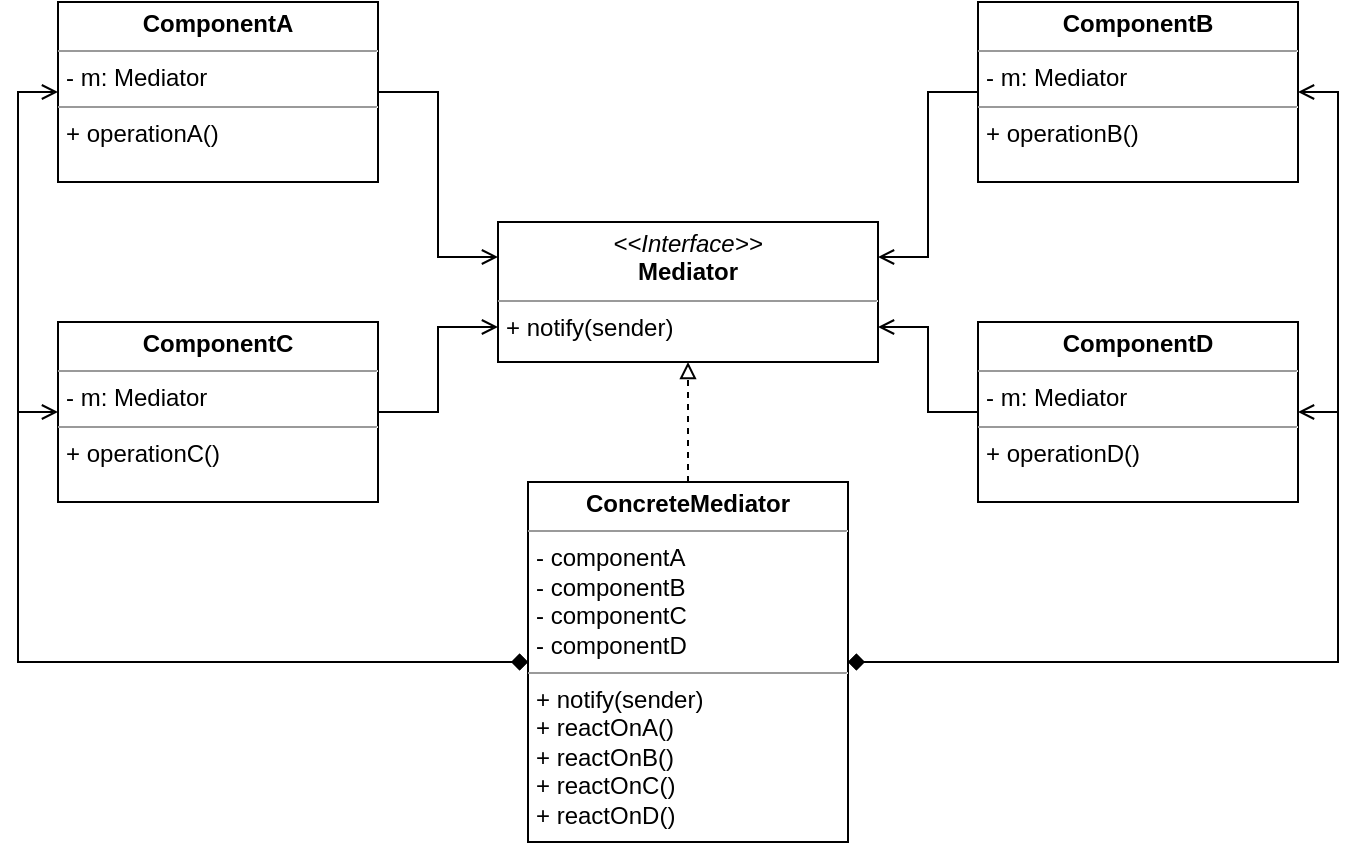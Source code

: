 <mxfile version="20.8.16" type="device"><diagram name="Page-1" id="ma5RPtQKauTeRmynk-ct"><mxGraphModel dx="474" dy="1947" grid="1" gridSize="10" guides="1" tooltips="1" connect="1" arrows="1" fold="1" page="1" pageScale="1" pageWidth="827" pageHeight="1169" math="0" shadow="0"><root><mxCell id="0"/><mxCell id="1" parent="0"/><mxCell id="C-F2G0m5rdn62sLFMbDL-9" style="edgeStyle=orthogonalEdgeStyle;rounded=0;orthogonalLoop=1;jettySize=auto;html=1;exitX=1;exitY=0.5;exitDx=0;exitDy=0;entryX=0;entryY=0.25;entryDx=0;entryDy=0;endArrow=open;endFill=0;" edge="1" parent="1" source="C-F2G0m5rdn62sLFMbDL-1" target="C-F2G0m5rdn62sLFMbDL-5"><mxGeometry relative="1" as="geometry"/></mxCell><mxCell id="C-F2G0m5rdn62sLFMbDL-1" value="&lt;p style=&quot;margin:0px;margin-top:4px;text-align:center;&quot;&gt;&lt;b&gt;ComponentA&lt;/b&gt;&lt;/p&gt;&lt;hr size=&quot;1&quot;&gt;&lt;p style=&quot;margin:0px;margin-left:4px;&quot;&gt;- m: Mediator&lt;/p&gt;&lt;hr size=&quot;1&quot;&gt;&lt;p style=&quot;margin:0px;margin-left:4px;&quot;&gt;+ operationA()&lt;/p&gt;" style="verticalAlign=top;align=left;overflow=fill;fontSize=12;fontFamily=Helvetica;html=1;" vertex="1" parent="1"><mxGeometry x="60" y="-70" width="160" height="90" as="geometry"/></mxCell><mxCell id="C-F2G0m5rdn62sLFMbDL-10" style="edgeStyle=orthogonalEdgeStyle;rounded=0;orthogonalLoop=1;jettySize=auto;html=1;exitX=1;exitY=0.5;exitDx=0;exitDy=0;entryX=0;entryY=0.75;entryDx=0;entryDy=0;endArrow=open;endFill=0;" edge="1" parent="1" source="C-F2G0m5rdn62sLFMbDL-2" target="C-F2G0m5rdn62sLFMbDL-5"><mxGeometry relative="1" as="geometry"/></mxCell><mxCell id="C-F2G0m5rdn62sLFMbDL-2" value="&lt;p style=&quot;margin:0px;margin-top:4px;text-align:center;&quot;&gt;&lt;b&gt;ComponentC&lt;/b&gt;&lt;/p&gt;&lt;hr size=&quot;1&quot;&gt;&lt;p style=&quot;margin:0px;margin-left:4px;&quot;&gt;- m: Mediator&lt;/p&gt;&lt;hr size=&quot;1&quot;&gt;&lt;p style=&quot;margin:0px;margin-left:4px;&quot;&gt;+ operationC()&lt;/p&gt;" style="verticalAlign=top;align=left;overflow=fill;fontSize=12;fontFamily=Helvetica;html=1;" vertex="1" parent="1"><mxGeometry x="60" y="90" width="160" height="90" as="geometry"/></mxCell><mxCell id="C-F2G0m5rdn62sLFMbDL-11" style="edgeStyle=orthogonalEdgeStyle;rounded=0;orthogonalLoop=1;jettySize=auto;html=1;exitX=0;exitY=0.5;exitDx=0;exitDy=0;entryX=1;entryY=0.25;entryDx=0;entryDy=0;endArrow=open;endFill=0;" edge="1" parent="1" source="C-F2G0m5rdn62sLFMbDL-3" target="C-F2G0m5rdn62sLFMbDL-5"><mxGeometry relative="1" as="geometry"/></mxCell><mxCell id="C-F2G0m5rdn62sLFMbDL-3" value="&lt;p style=&quot;margin:0px;margin-top:4px;text-align:center;&quot;&gt;&lt;b&gt;ComponentB&lt;/b&gt;&lt;/p&gt;&lt;hr size=&quot;1&quot;&gt;&lt;p style=&quot;margin:0px;margin-left:4px;&quot;&gt;- m: Mediator&lt;/p&gt;&lt;hr size=&quot;1&quot;&gt;&lt;p style=&quot;margin:0px;margin-left:4px;&quot;&gt;+ operationB()&lt;/p&gt;" style="verticalAlign=top;align=left;overflow=fill;fontSize=12;fontFamily=Helvetica;html=1;" vertex="1" parent="1"><mxGeometry x="520" y="-70" width="160" height="90" as="geometry"/></mxCell><mxCell id="C-F2G0m5rdn62sLFMbDL-12" style="edgeStyle=orthogonalEdgeStyle;rounded=0;orthogonalLoop=1;jettySize=auto;html=1;exitX=0;exitY=0.5;exitDx=0;exitDy=0;entryX=1;entryY=0.75;entryDx=0;entryDy=0;endArrow=open;endFill=0;" edge="1" parent="1" source="C-F2G0m5rdn62sLFMbDL-4" target="C-F2G0m5rdn62sLFMbDL-5"><mxGeometry relative="1" as="geometry"/></mxCell><mxCell id="C-F2G0m5rdn62sLFMbDL-4" value="&lt;p style=&quot;margin:0px;margin-top:4px;text-align:center;&quot;&gt;&lt;b&gt;ComponentD&lt;/b&gt;&lt;/p&gt;&lt;hr size=&quot;1&quot;&gt;&lt;p style=&quot;margin:0px;margin-left:4px;&quot;&gt;- m: Mediator&lt;/p&gt;&lt;hr size=&quot;1&quot;&gt;&lt;p style=&quot;margin:0px;margin-left:4px;&quot;&gt;+ operationD()&lt;/p&gt;" style="verticalAlign=top;align=left;overflow=fill;fontSize=12;fontFamily=Helvetica;html=1;" vertex="1" parent="1"><mxGeometry x="520" y="90" width="160" height="90" as="geometry"/></mxCell><mxCell id="C-F2G0m5rdn62sLFMbDL-5" value="&lt;p style=&quot;margin:0px;margin-top:4px;text-align:center;&quot;&gt;&lt;i&gt;&amp;lt;&amp;lt;Interface&amp;gt;&amp;gt;&lt;/i&gt;&lt;br&gt;&lt;b&gt;Mediator&lt;/b&gt;&lt;/p&gt;&lt;hr size=&quot;1&quot;&gt;&lt;p style=&quot;margin:0px;margin-left:4px;&quot;&gt;+ notify(sender)&lt;/p&gt;" style="verticalAlign=top;align=left;overflow=fill;fontSize=12;fontFamily=Helvetica;html=1;" vertex="1" parent="1"><mxGeometry x="280" y="40" width="190" height="70" as="geometry"/></mxCell><mxCell id="C-F2G0m5rdn62sLFMbDL-8" style="edgeStyle=orthogonalEdgeStyle;rounded=0;orthogonalLoop=1;jettySize=auto;html=1;exitX=0.5;exitY=0;exitDx=0;exitDy=0;entryX=0.5;entryY=1;entryDx=0;entryDy=0;dashed=1;endArrow=block;endFill=0;" edge="1" parent="1" source="C-F2G0m5rdn62sLFMbDL-7" target="C-F2G0m5rdn62sLFMbDL-5"><mxGeometry relative="1" as="geometry"/></mxCell><mxCell id="C-F2G0m5rdn62sLFMbDL-13" style="edgeStyle=orthogonalEdgeStyle;rounded=0;orthogonalLoop=1;jettySize=auto;html=1;exitX=0;exitY=0.5;exitDx=0;exitDy=0;entryX=0;entryY=0.5;entryDx=0;entryDy=0;endArrow=open;endFill=0;startArrow=diamond;startFill=1;" edge="1" parent="1" source="C-F2G0m5rdn62sLFMbDL-7" target="C-F2G0m5rdn62sLFMbDL-1"><mxGeometry relative="1" as="geometry"/></mxCell><mxCell id="C-F2G0m5rdn62sLFMbDL-14" style="edgeStyle=orthogonalEdgeStyle;rounded=0;orthogonalLoop=1;jettySize=auto;html=1;exitX=0;exitY=0.5;exitDx=0;exitDy=0;entryX=0;entryY=0.5;entryDx=0;entryDy=0;endArrow=open;endFill=0;startArrow=diamond;startFill=1;" edge="1" parent="1" source="C-F2G0m5rdn62sLFMbDL-7" target="C-F2G0m5rdn62sLFMbDL-2"><mxGeometry relative="1" as="geometry"/></mxCell><mxCell id="C-F2G0m5rdn62sLFMbDL-15" style="edgeStyle=orthogonalEdgeStyle;rounded=0;orthogonalLoop=1;jettySize=auto;html=1;exitX=1;exitY=0.5;exitDx=0;exitDy=0;entryX=1;entryY=0.5;entryDx=0;entryDy=0;endArrow=open;endFill=0;startArrow=diamond;startFill=1;" edge="1" parent="1" source="C-F2G0m5rdn62sLFMbDL-7" target="C-F2G0m5rdn62sLFMbDL-3"><mxGeometry relative="1" as="geometry"/></mxCell><mxCell id="C-F2G0m5rdn62sLFMbDL-16" style="edgeStyle=orthogonalEdgeStyle;rounded=0;orthogonalLoop=1;jettySize=auto;html=1;exitX=1;exitY=0.5;exitDx=0;exitDy=0;entryX=1;entryY=0.5;entryDx=0;entryDy=0;endArrow=open;endFill=0;startArrow=diamond;startFill=1;" edge="1" parent="1" source="C-F2G0m5rdn62sLFMbDL-7" target="C-F2G0m5rdn62sLFMbDL-4"><mxGeometry relative="1" as="geometry"/></mxCell><mxCell id="C-F2G0m5rdn62sLFMbDL-7" value="&lt;p style=&quot;margin:0px;margin-top:4px;text-align:center;&quot;&gt;&lt;b&gt;ConcreteMediator&lt;/b&gt;&lt;/p&gt;&lt;hr size=&quot;1&quot;&gt;&lt;p style=&quot;margin:0px;margin-left:4px;&quot;&gt;- componentA&lt;/p&gt;&lt;p style=&quot;margin:0px;margin-left:4px;&quot;&gt;- componentB&lt;br&gt;&lt;/p&gt;&lt;p style=&quot;margin:0px;margin-left:4px;&quot;&gt;- componentC&lt;br&gt;&lt;/p&gt;&lt;p style=&quot;margin:0px;margin-left:4px;&quot;&gt;- componentD&lt;br&gt;&lt;/p&gt;&lt;hr size=&quot;1&quot;&gt;&lt;p style=&quot;margin:0px;margin-left:4px;&quot;&gt;+ notify(sender)&lt;/p&gt;&lt;p style=&quot;margin:0px;margin-left:4px;&quot;&gt;+ reactOnA()&lt;/p&gt;&lt;p style=&quot;margin:0px;margin-left:4px;&quot;&gt;+ reactOnB()&lt;br&gt;&lt;/p&gt;&lt;p style=&quot;margin:0px;margin-left:4px;&quot;&gt;+ reactOnC()&lt;br&gt;&lt;/p&gt;&lt;p style=&quot;margin:0px;margin-left:4px;&quot;&gt;+ reactOnD()&lt;br&gt;&lt;/p&gt;" style="verticalAlign=top;align=left;overflow=fill;fontSize=12;fontFamily=Helvetica;html=1;" vertex="1" parent="1"><mxGeometry x="295" y="170" width="160" height="180" as="geometry"/></mxCell></root></mxGraphModel></diagram></mxfile>